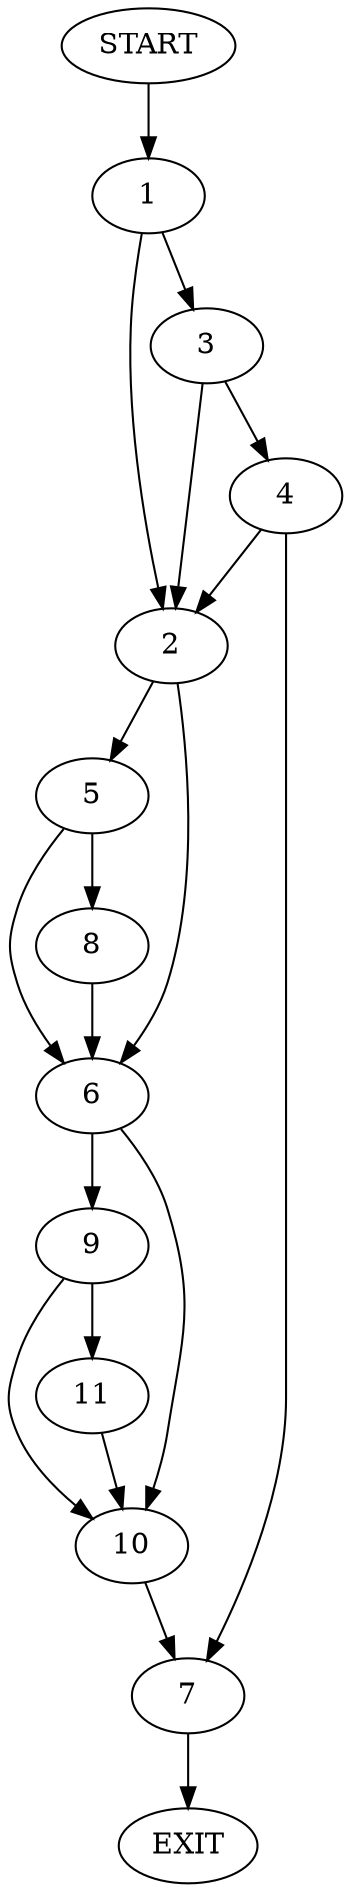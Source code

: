 digraph {
0 [label="START"]
12 [label="EXIT"]
0 -> 1
1 -> 2
1 -> 3
3 -> 2
3 -> 4
2 -> 5
2 -> 6
4 -> 2
4 -> 7
7 -> 12
5 -> 8
5 -> 6
6 -> 9
6 -> 10
8 -> 6
10 -> 7
9 -> 11
9 -> 10
11 -> 10
}
